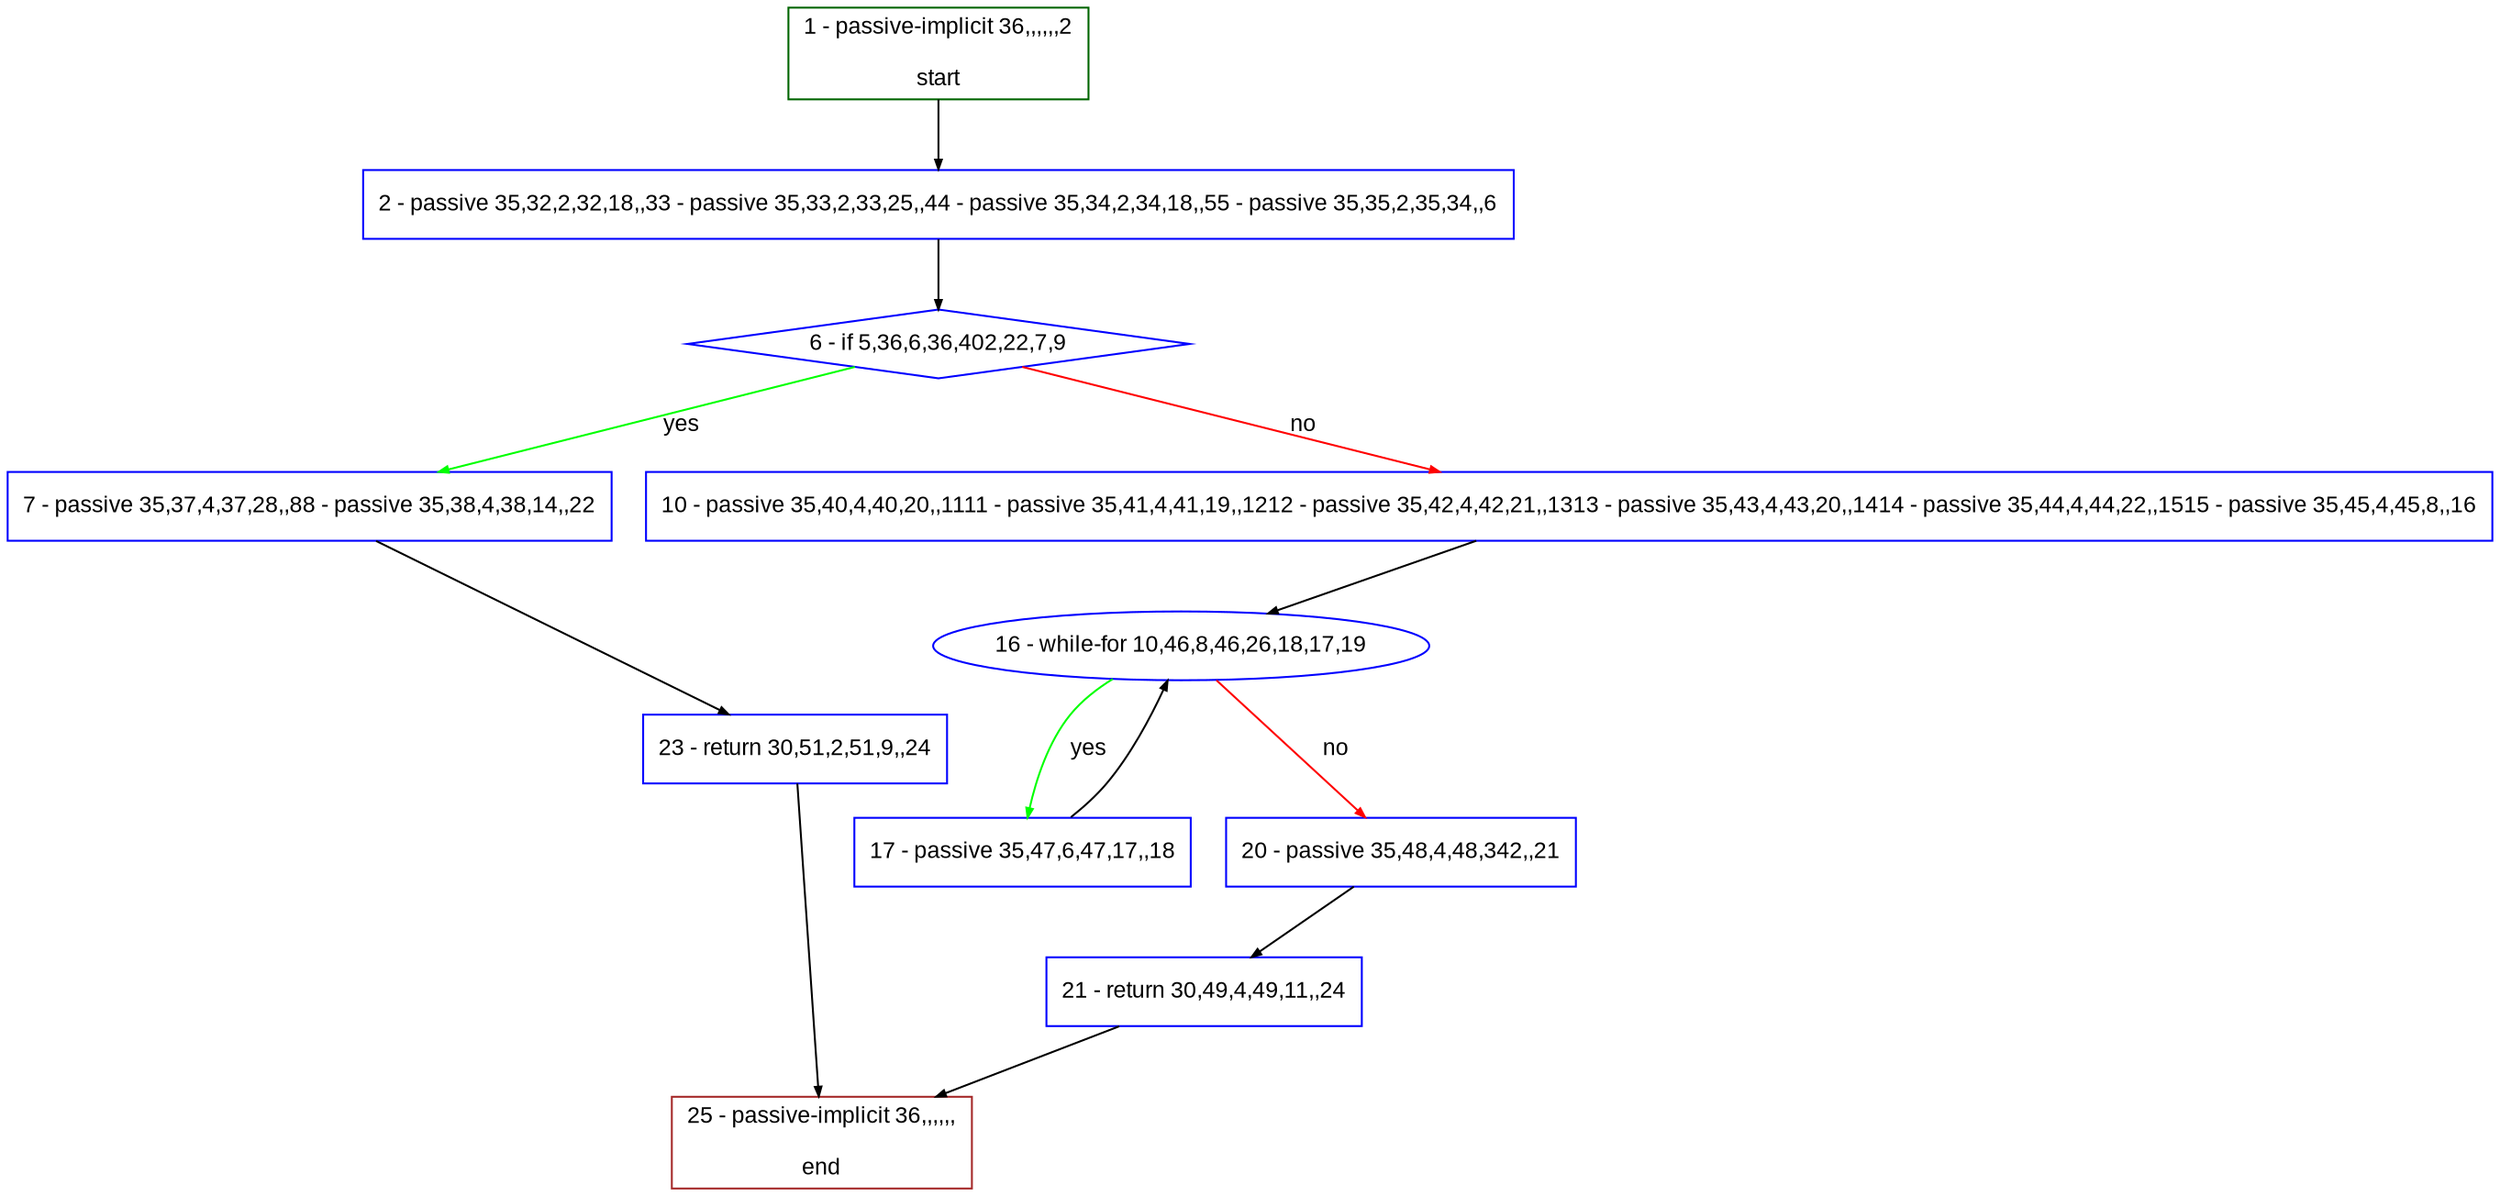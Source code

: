 digraph "" {
  graph [pack="true", label="", fontsize="12", packmode="clust", fontname="Arial", fillcolor="#FFFFCC", bgcolor="white", style="rounded,filled", compound="true"];
  node [node_initialized="no", label="", color="grey", fontsize="12", fillcolor="white", fontname="Arial", style="filled", shape="rectangle", compound="true", fixedsize="false"];
  edge [fontcolor="black", arrowhead="normal", arrowtail="none", arrowsize="0.5", ltail="", label="", color="black", fontsize="12", lhead="", fontname="Arial", dir="forward", compound="true"];
  __N1 [label="2 - passive 35,32,2,32,18,,33 - passive 35,33,2,33,25,,44 - passive 35,34,2,34,18,,55 - passive 35,35,2,35,34,,6", color="#0000ff", fillcolor="#ffffff", style="filled", shape="box"];
  __N2 [label="1 - passive-implicit 36,,,,,,2\n\nstart", color="#006400", fillcolor="#ffffff", style="filled", shape="box"];
  __N3 [label="6 - if 5,36,6,36,402,22,7,9", color="#0000ff", fillcolor="#ffffff", style="filled", shape="diamond"];
  __N4 [label="7 - passive 35,37,4,37,28,,88 - passive 35,38,4,38,14,,22", color="#0000ff", fillcolor="#ffffff", style="filled", shape="box"];
  __N5 [label="10 - passive 35,40,4,40,20,,1111 - passive 35,41,4,41,19,,1212 - passive 35,42,4,42,21,,1313 - passive 35,43,4,43,20,,1414 - passive 35,44,4,44,22,,1515 - passive 35,45,4,45,8,,16", color="#0000ff", fillcolor="#ffffff", style="filled", shape="box"];
  __N6 [label="23 - return 30,51,2,51,9,,24", color="#0000ff", fillcolor="#ffffff", style="filled", shape="box"];
  __N7 [label="16 - while-for 10,46,8,46,26,18,17,19", color="#0000ff", fillcolor="#ffffff", style="filled", shape="oval"];
  __N8 [label="17 - passive 35,47,6,47,17,,18", color="#0000ff", fillcolor="#ffffff", style="filled", shape="box"];
  __N9 [label="20 - passive 35,48,4,48,342,,21", color="#0000ff", fillcolor="#ffffff", style="filled", shape="box"];
  __N10 [label="21 - return 30,49,4,49,11,,24", color="#0000ff", fillcolor="#ffffff", style="filled", shape="box"];
  __N11 [label="25 - passive-implicit 36,,,,,,\n\nend", color="#a52a2a", fillcolor="#ffffff", style="filled", shape="box"];
  __N2 -> __N1 [arrowhead="normal", arrowtail="none", color="#000000", label="", dir="forward"];
  __N1 -> __N3 [arrowhead="normal", arrowtail="none", color="#000000", label="", dir="forward"];
  __N3 -> __N4 [arrowhead="normal", arrowtail="none", color="#00ff00", label="yes", dir="forward"];
  __N3 -> __N5 [arrowhead="normal", arrowtail="none", color="#ff0000", label="no", dir="forward"];
  __N4 -> __N6 [arrowhead="normal", arrowtail="none", color="#000000", label="", dir="forward"];
  __N5 -> __N7 [arrowhead="normal", arrowtail="none", color="#000000", label="", dir="forward"];
  __N7 -> __N8 [arrowhead="normal", arrowtail="none", color="#00ff00", label="yes", dir="forward"];
  __N8 -> __N7 [arrowhead="normal", arrowtail="none", color="#000000", label="", dir="forward"];
  __N7 -> __N9 [arrowhead="normal", arrowtail="none", color="#ff0000", label="no", dir="forward"];
  __N9 -> __N10 [arrowhead="normal", arrowtail="none", color="#000000", label="", dir="forward"];
  __N10 -> __N11 [arrowhead="normal", arrowtail="none", color="#000000", label="", dir="forward"];
  __N6 -> __N11 [arrowhead="normal", arrowtail="none", color="#000000", label="", dir="forward"];
}
